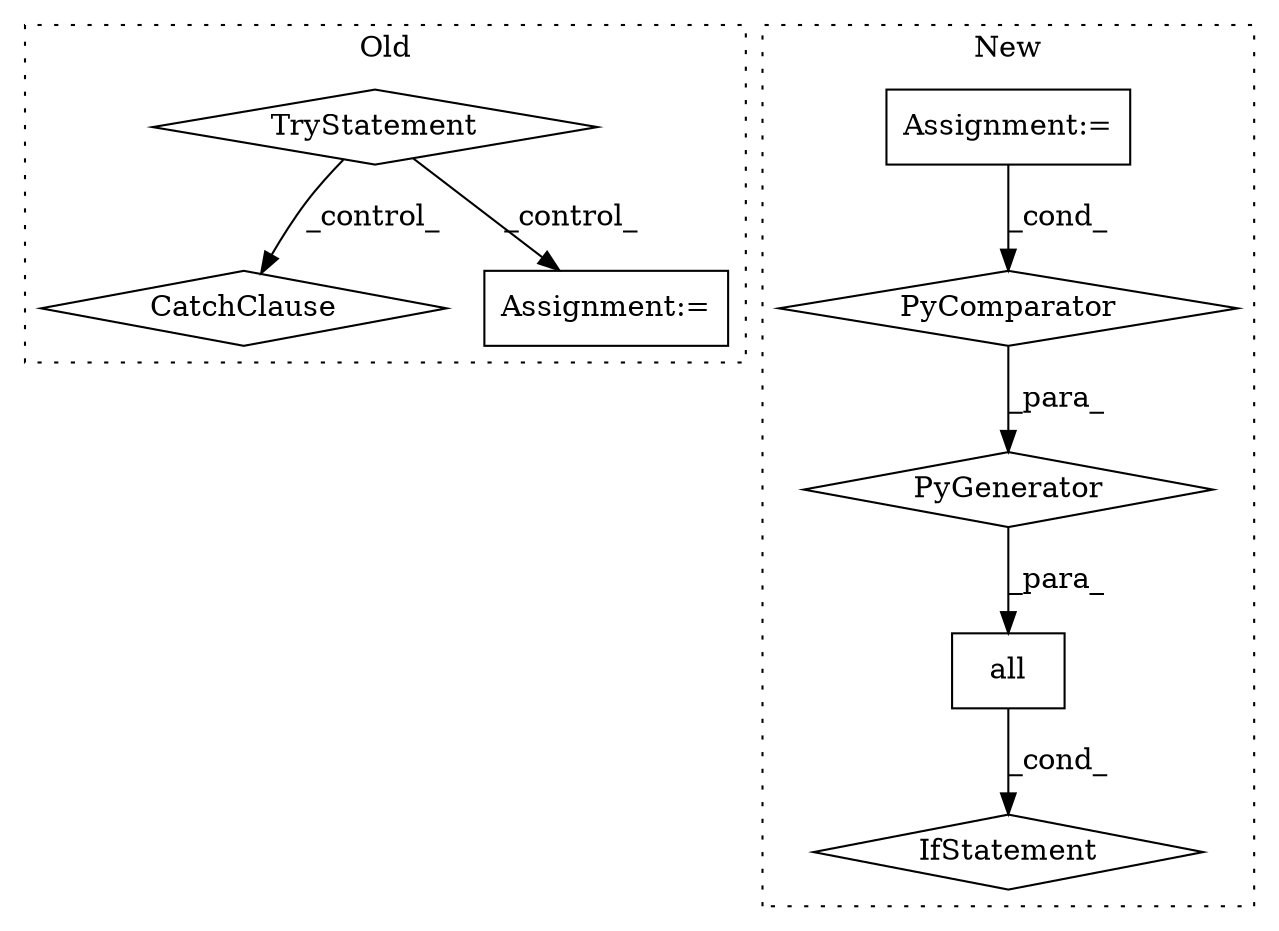 digraph G {
subgraph cluster0 {
1 [label="CatchClause" a="12" s="20159,20191" l="11,2" shape="diamond"];
3 [label="TryStatement" a="54" s="20055" l="4" shape="diamond"];
6 [label="Assignment:=" a="7" s="20077" l="1" shape="box"];
label = "Old";
style="dotted";
}
subgraph cluster1 {
2 [label="PyGenerator" a="107" s="20094" l="122" shape="diamond"];
4 [label="PyComparator" a="113" s="20184" l="26" shape="diamond"];
5 [label="Assignment:=" a="7" s="20184" l="26" shape="box"];
7 [label="IfStatement" a="25" s="20077,20213" l="4,2" shape="diamond"];
8 [label="all" a="32" s="20081,20216" l="13,-3" shape="box"];
label = "New";
style="dotted";
}
2 -> 8 [label="_para_"];
3 -> 1 [label="_control_"];
3 -> 6 [label="_control_"];
4 -> 2 [label="_para_"];
5 -> 4 [label="_cond_"];
8 -> 7 [label="_cond_"];
}